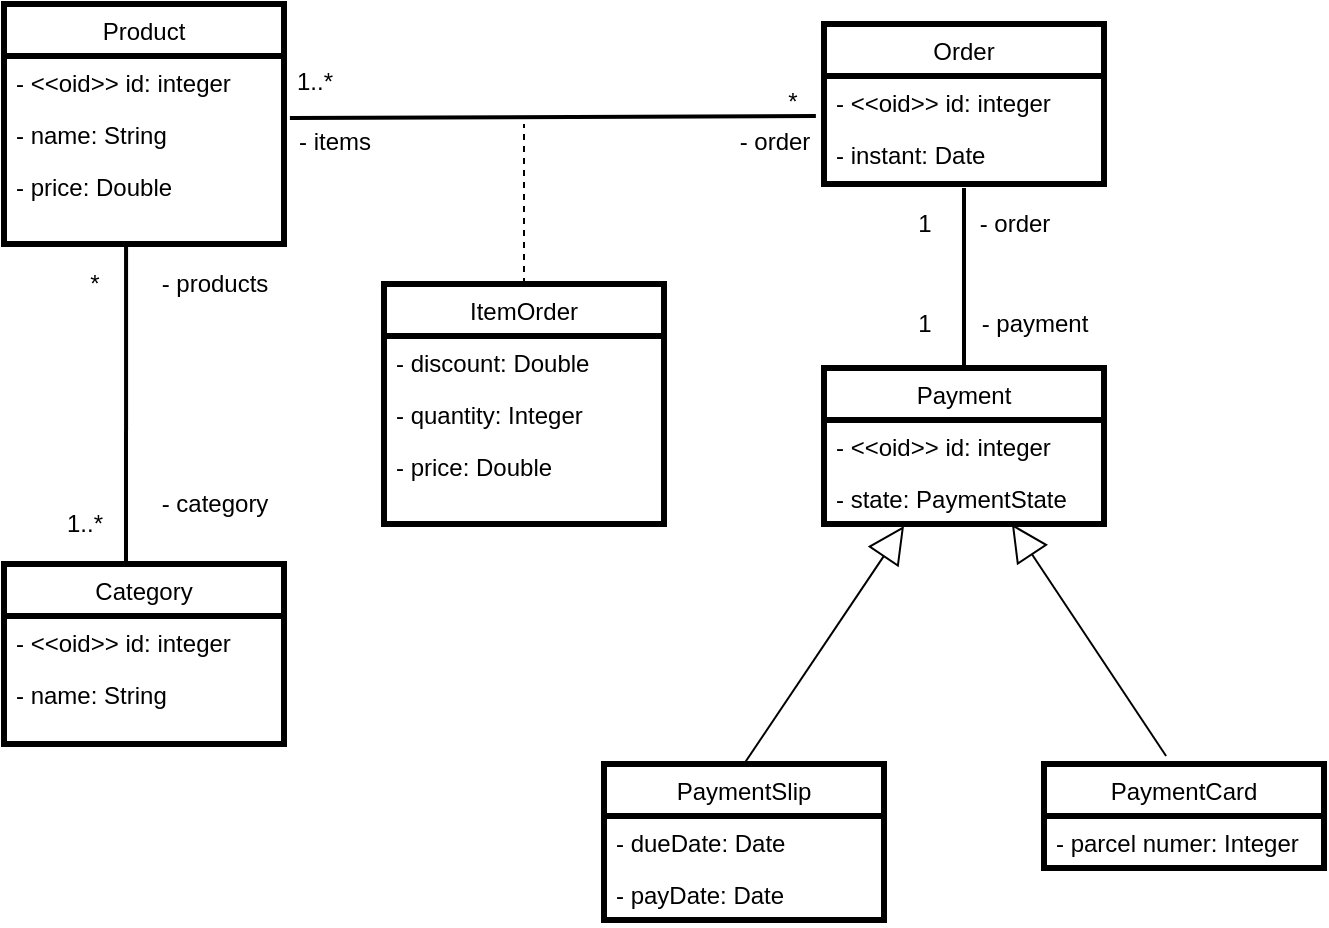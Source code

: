 <mxfile version="14.6.13" type="device"><diagram id="C5RBs43oDa-KdzZeNtuy" name="Page-1"><mxGraphModel dx="946" dy="672" grid="1" gridSize="10" guides="1" tooltips="1" connect="1" arrows="1" fold="1" page="1" pageScale="1" pageWidth="827" pageHeight="1169" background="#ffffff" math="0" shadow="0"><root><mxCell id="WIyWlLk6GJQsqaUBKTNV-0"/><mxCell id="WIyWlLk6GJQsqaUBKTNV-1" parent="WIyWlLk6GJQsqaUBKTNV-0"/><mxCell id="ZbRXtXfejmkXmlPKjiwH-16" value="Product" style="swimlane;fontStyle=0;childLayout=stackLayout;horizontal=1;startSize=26;fillColor=none;horizontalStack=0;resizeParent=1;resizeParentMax=0;resizeLast=0;collapsible=1;marginBottom=0;strokeWidth=3;" parent="WIyWlLk6GJQsqaUBKTNV-1" vertex="1"><mxGeometry x="20" y="50" width="140" height="120" as="geometry"/></mxCell><mxCell id="ZbRXtXfejmkXmlPKjiwH-17" value="- &lt;&lt;oid&gt;&gt; id: integer" style="text;strokeColor=none;fillColor=none;align=left;verticalAlign=top;spacingLeft=4;spacingRight=4;overflow=hidden;rotatable=0;points=[[0,0.5],[1,0.5]];portConstraint=eastwest;" parent="ZbRXtXfejmkXmlPKjiwH-16" vertex="1"><mxGeometry y="26" width="140" height="26" as="geometry"/></mxCell><mxCell id="ZbRXtXfejmkXmlPKjiwH-18" value="- name: String " style="text;strokeColor=none;fillColor=none;align=left;verticalAlign=top;spacingLeft=4;spacingRight=4;overflow=hidden;rotatable=0;points=[[0,0.5],[1,0.5]];portConstraint=eastwest;" parent="ZbRXtXfejmkXmlPKjiwH-16" vertex="1"><mxGeometry y="52" width="140" height="26" as="geometry"/></mxCell><mxCell id="ZbRXtXfejmkXmlPKjiwH-19" value="- price: Double" style="text;align=left;verticalAlign=top;spacingLeft=4;spacingRight=4;overflow=hidden;rotatable=0;points=[[0,0.5],[1,0.5]];portConstraint=eastwest;" parent="ZbRXtXfejmkXmlPKjiwH-16" vertex="1"><mxGeometry y="78" width="140" height="42" as="geometry"/></mxCell><mxCell id="ZbRXtXfejmkXmlPKjiwH-21" value="Category" style="swimlane;fontStyle=0;childLayout=stackLayout;horizontal=1;startSize=26;fillColor=none;horizontalStack=0;resizeParent=1;resizeParentMax=0;resizeLast=0;collapsible=1;marginBottom=0;strokeWidth=3;" parent="WIyWlLk6GJQsqaUBKTNV-1" vertex="1"><mxGeometry x="20" y="330" width="140" height="90" as="geometry"/></mxCell><mxCell id="ZbRXtXfejmkXmlPKjiwH-22" value="- &lt;&lt;oid&gt;&gt; id: integer" style="text;strokeColor=none;fillColor=none;align=left;verticalAlign=top;spacingLeft=4;spacingRight=4;overflow=hidden;rotatable=0;points=[[0,0.5],[1,0.5]];portConstraint=eastwest;" parent="ZbRXtXfejmkXmlPKjiwH-21" vertex="1"><mxGeometry y="26" width="140" height="26" as="geometry"/></mxCell><mxCell id="ZbRXtXfejmkXmlPKjiwH-23" value="- name: String " style="text;strokeColor=none;fillColor=none;align=left;verticalAlign=top;spacingLeft=4;spacingRight=4;overflow=hidden;rotatable=0;points=[[0,0.5],[1,0.5]];portConstraint=eastwest;" parent="ZbRXtXfejmkXmlPKjiwH-21" vertex="1"><mxGeometry y="52" width="140" height="38" as="geometry"/></mxCell><mxCell id="ZbRXtXfejmkXmlPKjiwH-37" value="" style="endArrow=none;html=1;entryX=0.436;entryY=1;entryDx=0;entryDy=0;entryPerimeter=0;strokeWidth=2;" parent="WIyWlLk6GJQsqaUBKTNV-1" target="ZbRXtXfejmkXmlPKjiwH-19" edge="1"><mxGeometry width="50" height="50" relative="1" as="geometry"><mxPoint x="81" y="330" as="sourcePoint"/><mxPoint x="440" y="320" as="targetPoint"/></mxGeometry></mxCell><mxCell id="ZbRXtXfejmkXmlPKjiwH-39" value="- products" style="text;html=1;align=center;verticalAlign=middle;resizable=0;points=[];autosize=1;strokeColor=none;" parent="WIyWlLk6GJQsqaUBKTNV-1" vertex="1"><mxGeometry x="90" y="180" width="70" height="20" as="geometry"/></mxCell><mxCell id="ZbRXtXfejmkXmlPKjiwH-40" value="- category&lt;br&gt;" style="text;html=1;align=center;verticalAlign=middle;resizable=0;points=[];autosize=1;strokeColor=none;" parent="WIyWlLk6GJQsqaUBKTNV-1" vertex="1"><mxGeometry x="90" y="290" width="70" height="20" as="geometry"/></mxCell><mxCell id="ZbRXtXfejmkXmlPKjiwH-41" value="*" style="text;html=1;align=center;verticalAlign=middle;resizable=0;points=[];autosize=1;strokeColor=none;" parent="WIyWlLk6GJQsqaUBKTNV-1" vertex="1"><mxGeometry x="55" y="180" width="20" height="20" as="geometry"/></mxCell><mxCell id="ZbRXtXfejmkXmlPKjiwH-42" value="1..*" style="text;html=1;align=center;verticalAlign=middle;resizable=0;points=[];autosize=1;strokeColor=none;" parent="WIyWlLk6GJQsqaUBKTNV-1" vertex="1"><mxGeometry x="45" y="300" width="30" height="20" as="geometry"/></mxCell><mxCell id="ra2HsZqc6_v_S7d888co-0" value="ItemOrder" style="swimlane;fontStyle=0;childLayout=stackLayout;horizontal=1;startSize=26;fillColor=none;horizontalStack=0;resizeParent=1;resizeParentMax=0;resizeLast=0;collapsible=1;marginBottom=0;strokeWidth=3;" vertex="1" parent="WIyWlLk6GJQsqaUBKTNV-1"><mxGeometry x="210" y="190" width="140" height="120" as="geometry"/></mxCell><mxCell id="ra2HsZqc6_v_S7d888co-1" value="- discount: Double" style="text;strokeColor=none;fillColor=none;align=left;verticalAlign=top;spacingLeft=4;spacingRight=4;overflow=hidden;rotatable=0;points=[[0,0.5],[1,0.5]];portConstraint=eastwest;" vertex="1" parent="ra2HsZqc6_v_S7d888co-0"><mxGeometry y="26" width="140" height="26" as="geometry"/></mxCell><mxCell id="ra2HsZqc6_v_S7d888co-2" value="- quantity: Integer " style="text;strokeColor=none;fillColor=none;align=left;verticalAlign=top;spacingLeft=4;spacingRight=4;overflow=hidden;rotatable=0;points=[[0,0.5],[1,0.5]];portConstraint=eastwest;" vertex="1" parent="ra2HsZqc6_v_S7d888co-0"><mxGeometry y="52" width="140" height="26" as="geometry"/></mxCell><mxCell id="ra2HsZqc6_v_S7d888co-3" value="- price: Double" style="text;align=left;verticalAlign=top;spacingLeft=4;spacingRight=4;overflow=hidden;rotatable=0;points=[[0,0.5],[1,0.5]];portConstraint=eastwest;" vertex="1" parent="ra2HsZqc6_v_S7d888co-0"><mxGeometry y="78" width="140" height="42" as="geometry"/></mxCell><mxCell id="ra2HsZqc6_v_S7d888co-4" value="Order" style="swimlane;fontStyle=0;childLayout=stackLayout;horizontal=1;startSize=26;fillColor=none;horizontalStack=0;resizeParent=1;resizeParentMax=0;resizeLast=0;collapsible=1;marginBottom=0;strokeWidth=3;" vertex="1" parent="WIyWlLk6GJQsqaUBKTNV-1"><mxGeometry x="430" y="60" width="140" height="80" as="geometry"/></mxCell><mxCell id="ra2HsZqc6_v_S7d888co-5" value="- &lt;&lt;oid&gt;&gt; id: integer" style="text;strokeColor=none;fillColor=none;align=left;verticalAlign=top;spacingLeft=4;spacingRight=4;overflow=hidden;rotatable=0;points=[[0,0.5],[1,0.5]];portConstraint=eastwest;" vertex="1" parent="ra2HsZqc6_v_S7d888co-4"><mxGeometry y="26" width="140" height="26" as="geometry"/></mxCell><mxCell id="ra2HsZqc6_v_S7d888co-6" value="- instant: Date " style="text;strokeColor=none;fillColor=none;align=left;verticalAlign=top;spacingLeft=4;spacingRight=4;overflow=hidden;rotatable=0;points=[[0,0.5],[1,0.5]];portConstraint=eastwest;" vertex="1" parent="ra2HsZqc6_v_S7d888co-4"><mxGeometry y="52" width="140" height="28" as="geometry"/></mxCell><mxCell id="ra2HsZqc6_v_S7d888co-9" value="" style="endArrow=none;html=1;entryX=-0.029;entryY=0.769;entryDx=0;entryDy=0;strokeWidth=2;exitX=1.021;exitY=0.192;exitDx=0;exitDy=0;exitPerimeter=0;entryPerimeter=0;" edge="1" parent="WIyWlLk6GJQsqaUBKTNV-1" source="ZbRXtXfejmkXmlPKjiwH-18" target="ra2HsZqc6_v_S7d888co-5"><mxGeometry width="50" height="50" relative="1" as="geometry"><mxPoint x="91" y="340" as="sourcePoint"/><mxPoint x="91.04" y="180" as="targetPoint"/></mxGeometry></mxCell><mxCell id="ra2HsZqc6_v_S7d888co-10" value="1..*" style="text;html=1;align=center;verticalAlign=middle;resizable=0;points=[];autosize=1;strokeColor=none;" vertex="1" parent="WIyWlLk6GJQsqaUBKTNV-1"><mxGeometry x="160" y="79" width="30" height="20" as="geometry"/></mxCell><mxCell id="ra2HsZqc6_v_S7d888co-11" value="*" style="text;html=1;align=center;verticalAlign=middle;resizable=0;points=[];autosize=1;strokeColor=none;" vertex="1" parent="WIyWlLk6GJQsqaUBKTNV-1"><mxGeometry x="404" y="89" width="20" height="20" as="geometry"/></mxCell><mxCell id="ra2HsZqc6_v_S7d888co-12" value="- items" style="text;html=1;align=center;verticalAlign=middle;resizable=0;points=[];autosize=1;strokeColor=none;" vertex="1" parent="WIyWlLk6GJQsqaUBKTNV-1"><mxGeometry x="160" y="109" width="50" height="20" as="geometry"/></mxCell><mxCell id="ra2HsZqc6_v_S7d888co-13" value="- order" style="text;html=1;align=center;verticalAlign=middle;resizable=0;points=[];autosize=1;strokeColor=none;" vertex="1" parent="WIyWlLk6GJQsqaUBKTNV-1"><mxGeometry x="380" y="109" width="50" height="20" as="geometry"/></mxCell><mxCell id="ra2HsZqc6_v_S7d888co-14" value="" style="endArrow=none;dashed=1;html=1;exitX=0.5;exitY=0;exitDx=0;exitDy=0;" edge="1" parent="WIyWlLk6GJQsqaUBKTNV-1" source="ra2HsZqc6_v_S7d888co-0"><mxGeometry width="50" height="50" relative="1" as="geometry"><mxPoint x="390" y="380" as="sourcePoint"/><mxPoint x="280" y="110" as="targetPoint"/></mxGeometry></mxCell><mxCell id="ra2HsZqc6_v_S7d888co-16" value="Payment" style="swimlane;fontStyle=0;childLayout=stackLayout;horizontal=1;startSize=26;fillColor=none;horizontalStack=0;resizeParent=1;resizeParentMax=0;resizeLast=0;collapsible=1;marginBottom=0;strokeWidth=3;" vertex="1" parent="WIyWlLk6GJQsqaUBKTNV-1"><mxGeometry x="430" y="232" width="140" height="78" as="geometry"/></mxCell><mxCell id="ra2HsZqc6_v_S7d888co-17" value="- &lt;&lt;oid&gt;&gt; id: integer" style="text;strokeColor=none;fillColor=none;align=left;verticalAlign=top;spacingLeft=4;spacingRight=4;overflow=hidden;rotatable=0;points=[[0,0.5],[1,0.5]];portConstraint=eastwest;" vertex="1" parent="ra2HsZqc6_v_S7d888co-16"><mxGeometry y="26" width="140" height="26" as="geometry"/></mxCell><mxCell id="ra2HsZqc6_v_S7d888co-18" value="- state: PaymentState " style="text;strokeColor=none;fillColor=none;align=left;verticalAlign=top;spacingLeft=4;spacingRight=4;overflow=hidden;rotatable=0;points=[[0,0.5],[1,0.5]];portConstraint=eastwest;" vertex="1" parent="ra2HsZqc6_v_S7d888co-16"><mxGeometry y="52" width="140" height="26" as="geometry"/></mxCell><mxCell id="ra2HsZqc6_v_S7d888co-19" value="PaymentSlip" style="swimlane;fontStyle=0;childLayout=stackLayout;horizontal=1;startSize=26;fillColor=none;horizontalStack=0;resizeParent=1;resizeParentMax=0;resizeLast=0;collapsible=1;marginBottom=0;strokeWidth=3;" vertex="1" parent="WIyWlLk6GJQsqaUBKTNV-1"><mxGeometry x="320" y="430" width="140" height="78" as="geometry"/></mxCell><mxCell id="ra2HsZqc6_v_S7d888co-20" value="- dueDate: Date" style="text;strokeColor=none;fillColor=none;align=left;verticalAlign=top;spacingLeft=4;spacingRight=4;overflow=hidden;rotatable=0;points=[[0,0.5],[1,0.5]];portConstraint=eastwest;" vertex="1" parent="ra2HsZqc6_v_S7d888co-19"><mxGeometry y="26" width="140" height="26" as="geometry"/></mxCell><mxCell id="ra2HsZqc6_v_S7d888co-21" value="- payDate: Date" style="text;strokeColor=none;fillColor=none;align=left;verticalAlign=top;spacingLeft=4;spacingRight=4;overflow=hidden;rotatable=0;points=[[0,0.5],[1,0.5]];portConstraint=eastwest;" vertex="1" parent="ra2HsZqc6_v_S7d888co-19"><mxGeometry y="52" width="140" height="26" as="geometry"/></mxCell><mxCell id="ra2HsZqc6_v_S7d888co-22" value="PaymentCard" style="swimlane;fontStyle=0;childLayout=stackLayout;horizontal=1;startSize=26;fillColor=none;horizontalStack=0;resizeParent=1;resizeParentMax=0;resizeLast=0;collapsible=1;marginBottom=0;strokeWidth=3;" vertex="1" parent="WIyWlLk6GJQsqaUBKTNV-1"><mxGeometry x="540" y="430" width="140" height="52" as="geometry"/></mxCell><mxCell id="ra2HsZqc6_v_S7d888co-23" value="- parcel numer: Integer" style="text;strokeColor=none;fillColor=none;align=left;verticalAlign=top;spacingLeft=4;spacingRight=4;overflow=hidden;rotatable=0;points=[[0,0.5],[1,0.5]];portConstraint=eastwest;" vertex="1" parent="ra2HsZqc6_v_S7d888co-22"><mxGeometry y="26" width="140" height="26" as="geometry"/></mxCell><mxCell id="ra2HsZqc6_v_S7d888co-25" value="" style="endArrow=none;html=1;entryX=0.5;entryY=0;entryDx=0;entryDy=0;strokeWidth=2;" edge="1" parent="WIyWlLk6GJQsqaUBKTNV-1" target="ra2HsZqc6_v_S7d888co-16"><mxGeometry width="50" height="50" relative="1" as="geometry"><mxPoint x="500" y="142" as="sourcePoint"/><mxPoint x="763" y="169.004" as="targetPoint"/></mxGeometry></mxCell><mxCell id="ra2HsZqc6_v_S7d888co-28" value="1" style="text;html=1;align=center;verticalAlign=middle;resizable=0;points=[];autosize=1;strokeColor=none;" vertex="1" parent="WIyWlLk6GJQsqaUBKTNV-1"><mxGeometry x="470" y="150" width="20" height="20" as="geometry"/></mxCell><mxCell id="ra2HsZqc6_v_S7d888co-29" value="1" style="text;html=1;align=center;verticalAlign=middle;resizable=0;points=[];autosize=1;strokeColor=none;" vertex="1" parent="WIyWlLk6GJQsqaUBKTNV-1"><mxGeometry x="470" y="200" width="20" height="20" as="geometry"/></mxCell><mxCell id="ra2HsZqc6_v_S7d888co-30" value="- order" style="text;html=1;align=center;verticalAlign=middle;resizable=0;points=[];autosize=1;strokeColor=none;" vertex="1" parent="WIyWlLk6GJQsqaUBKTNV-1"><mxGeometry x="500" y="150" width="50" height="20" as="geometry"/></mxCell><mxCell id="ra2HsZqc6_v_S7d888co-31" value="- payment" style="text;html=1;align=center;verticalAlign=middle;resizable=0;points=[];autosize=1;strokeColor=none;" vertex="1" parent="WIyWlLk6GJQsqaUBKTNV-1"><mxGeometry x="500" y="200" width="70" height="20" as="geometry"/></mxCell><mxCell id="ra2HsZqc6_v_S7d888co-32" value="" style="endArrow=block;endSize=16;endFill=0;html=1;exitX=0.5;exitY=0;exitDx=0;exitDy=0;" edge="1" parent="WIyWlLk6GJQsqaUBKTNV-1" source="ra2HsZqc6_v_S7d888co-19"><mxGeometry width="160" relative="1" as="geometry"><mxPoint x="370" y="387" as="sourcePoint"/><mxPoint x="470" y="311" as="targetPoint"/></mxGeometry></mxCell><mxCell id="ra2HsZqc6_v_S7d888co-33" value="" style="endArrow=block;endSize=16;endFill=0;html=1;entryX=0.671;entryY=1;entryDx=0;entryDy=0;exitX=0.436;exitY=-0.077;exitDx=0;exitDy=0;entryPerimeter=0;exitPerimeter=0;" edge="1" parent="WIyWlLk6GJQsqaUBKTNV-1" source="ra2HsZqc6_v_S7d888co-22" target="ra2HsZqc6_v_S7d888co-18"><mxGeometry width="160" relative="1" as="geometry"><mxPoint x="380" y="397" as="sourcePoint"/><mxPoint x="461.98" y="320.988" as="targetPoint"/></mxGeometry></mxCell></root></mxGraphModel></diagram></mxfile>